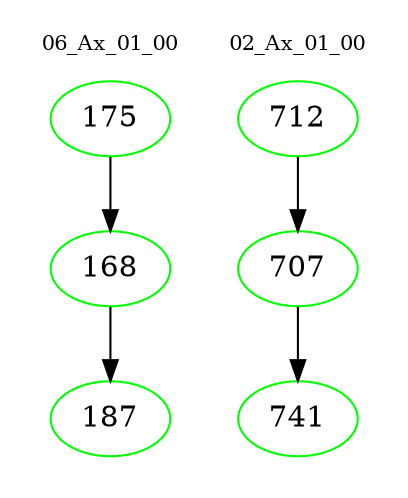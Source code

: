 digraph{
subgraph cluster_0 {
color = white
label = "06_Ax_01_00";
fontsize=10;
T0_175 [label="175", color="green"]
T0_175 -> T0_168 [color="black"]
T0_168 [label="168", color="green"]
T0_168 -> T0_187 [color="black"]
T0_187 [label="187", color="green"]
}
subgraph cluster_1 {
color = white
label = "02_Ax_01_00";
fontsize=10;
T1_712 [label="712", color="green"]
T1_712 -> T1_707 [color="black"]
T1_707 [label="707", color="green"]
T1_707 -> T1_741 [color="black"]
T1_741 [label="741", color="green"]
}
}
